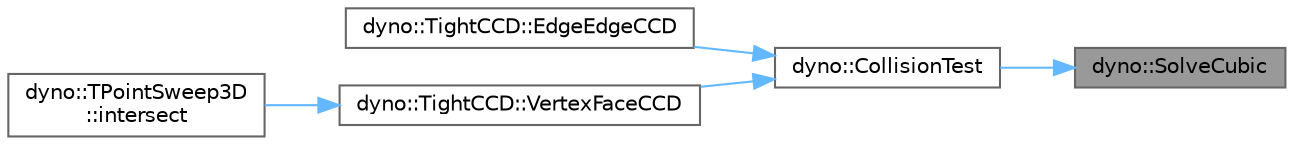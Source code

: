 digraph "dyno::SolveCubic"
{
 // LATEX_PDF_SIZE
  bgcolor="transparent";
  edge [fontname=Helvetica,fontsize=10,labelfontname=Helvetica,labelfontsize=10];
  node [fontname=Helvetica,fontsize=10,shape=box,height=0.2,width=0.4];
  rankdir="RL";
  Node1 [id="Node000001",label="dyno::SolveCubic",height=0.2,width=0.4,color="gray40", fillcolor="grey60", style="filled", fontcolor="black",tooltip=" "];
  Node1 -> Node2 [id="edge1_Node000001_Node000002",dir="back",color="steelblue1",style="solid",tooltip=" "];
  Node2 [id="Node000002",label="dyno::CollisionTest",height=0.2,width=0.4,color="grey40", fillcolor="white", style="filled",URL="$namespacedyno.html#af1897d3b55f5dce9c81f21e3e772440b",tooltip=" "];
  Node2 -> Node3 [id="edge2_Node000002_Node000003",dir="back",color="steelblue1",style="solid",tooltip=" "];
  Node3 [id="Node000003",label="dyno::TightCCD::EdgeEdgeCCD",height=0.2,width=0.4,color="grey40", fillcolor="white", style="filled",URL="$classdyno_1_1_tight_c_c_d.html#a491ab7991eb0793aac6ddefc479cde90",tooltip="Do a continuous collision detection between two edges."];
  Node2 -> Node4 [id="edge3_Node000002_Node000004",dir="back",color="steelblue1",style="solid",tooltip=" "];
  Node4 [id="Node000004",label="dyno::TightCCD::VertexFaceCCD",height=0.2,width=0.4,color="grey40", fillcolor="white", style="filled",URL="$classdyno_1_1_tight_c_c_d.html#a63ee91c9e25f677d0631ce303e310a95",tooltip="Do a continuous collision detection between a vertex and a triangle."];
  Node4 -> Node5 [id="edge4_Node000004_Node000005",dir="back",color="steelblue1",style="solid",tooltip=" "];
  Node5 [id="Node000005",label="dyno::TPointSweep3D\l::intersect",height=0.2,width=0.4,color="grey40", fillcolor="white", style="filled",URL="$classdyno_1_1_t_point_sweep3_d.html#a8d3f0ee4cb9c7304c983c5d9b4a46911",tooltip="Calculate the possible intersection for a moving point and a moving triangle. We assume both the poin..."];
}
